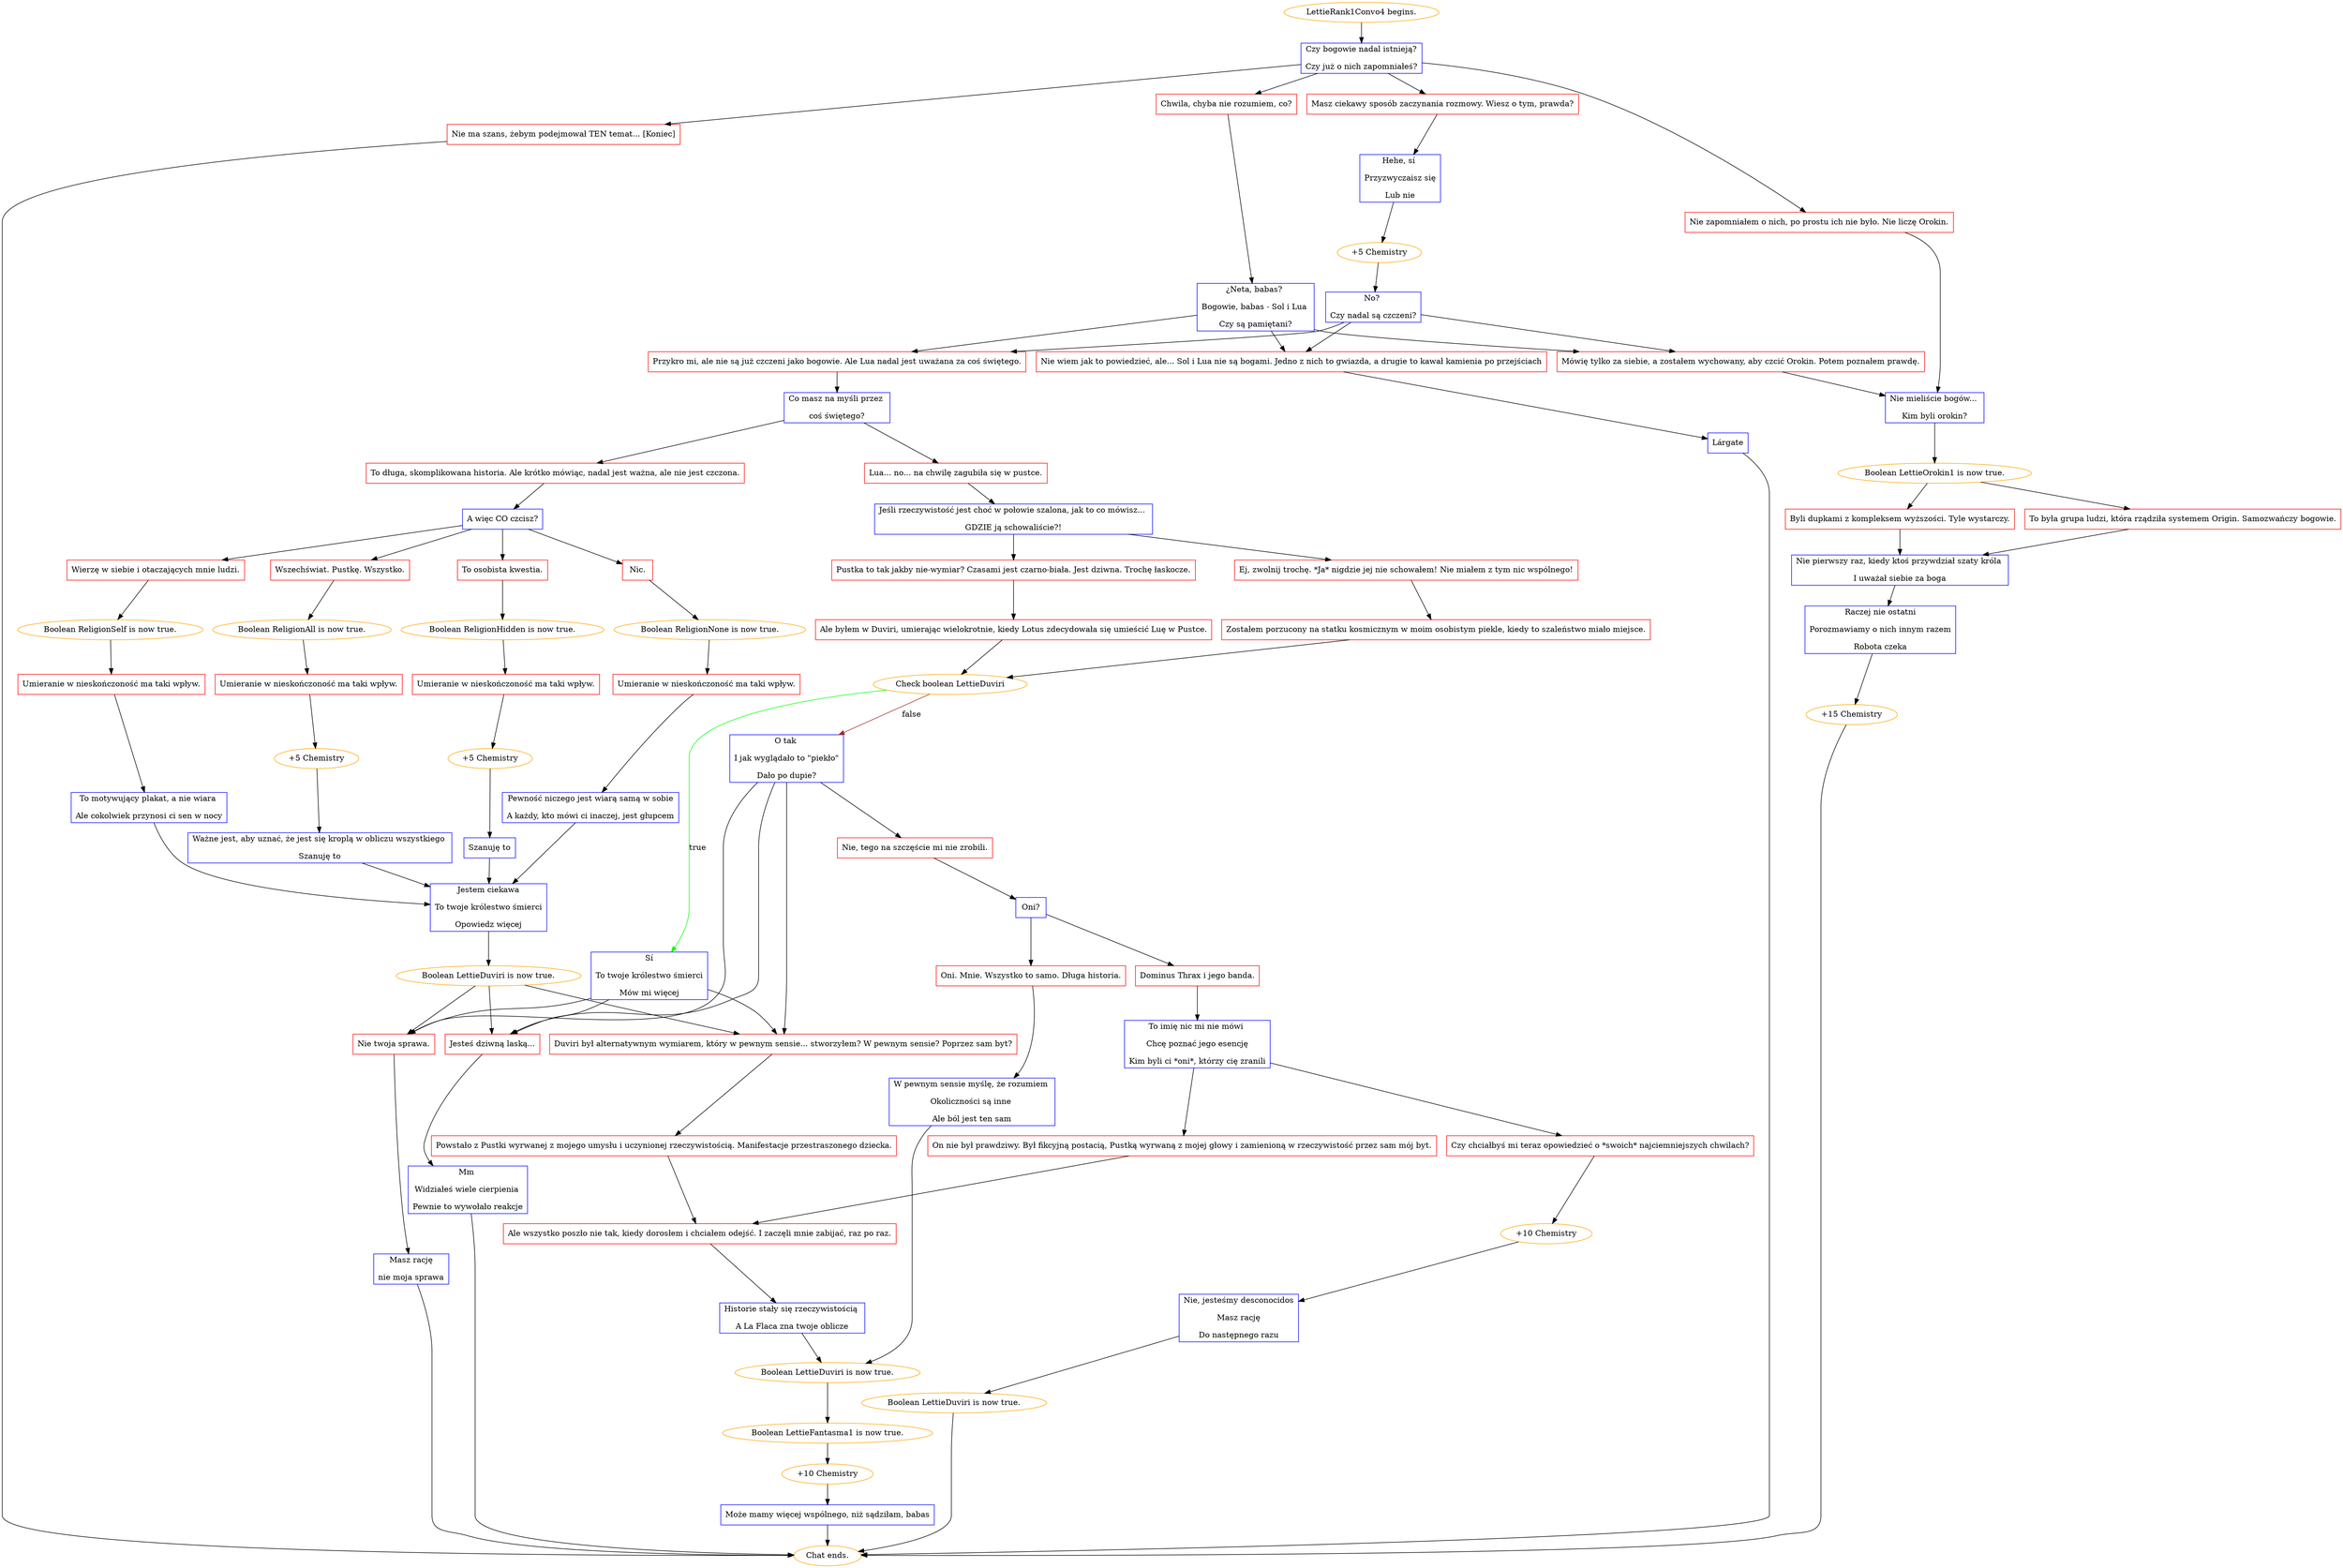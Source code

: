 digraph {
	"LettieRank1Convo4 begins." [color=orange];
		"LettieRank1Convo4 begins." -> j4224755359;
	j4224755359 [label="Czy bogowie nadal istnieją?
Czy już o nich zapomniałeś?",shape=box,color=blue];
		j4224755359 -> j2065042935;
		j4224755359 -> j3334931276;
		j4224755359 -> j2432367369;
		j4224755359 -> j2721667847;
	j2065042935 [label="Chwila, chyba nie rozumiem, co?",shape=box,color=red];
		j2065042935 -> j202560585;
	j3334931276 [label="Masz ciekawy sposób zaczynania rozmowy. Wiesz o tym, prawda?",shape=box,color=red];
		j3334931276 -> j2304632550;
	j2432367369 [label="Nie ma szans, żebym podejmował TEN temat... [Koniec]",shape=box,color=red];
		j2432367369 -> "Chat ends.";
	j2721667847 [label="Nie zapomniałem o nich, po prostu ich nie było. Nie liczę Orokin.",shape=box,color=red];
		j2721667847 -> j498178412;
	j202560585 [label="¿Neta, babas? 
Bogowie, babas - Sol i Lua 
Czy są pamiętani?",shape=box,color=blue];
		j202560585 -> j1604271772;
		j202560585 -> j1798790925;
		j202560585 -> j2420907121;
	j2304632550 [label="Hehe, sí 
Przyzwyczaisz się
Lub nie",shape=box,color=blue];
		j2304632550 -> j3414489881;
	"Chat ends." [color=orange];
	j498178412 [label="Nie mieliście bogów... 
Kim byli orokin?",shape=box,color=blue];
		j498178412 -> j2126616671;
	j1604271772 [label="Nie wiem jak to powiedzieć, ale... Sol i Lua nie są bogami. Jedno z nich to gwiazda, a drugie to kawał kamienia po przejściach",shape=box,color=red];
		j1604271772 -> j4236534637;
	j1798790925 [label="Przykro mi, ale nie są już czczeni jako bogowie. Ale Lua nadal jest uważana za coś świętego.",shape=box,color=red];
		j1798790925 -> j3617571425;
	j2420907121 [label="Mówię tylko za siebie, a zostałem wychowany, aby czcić Orokin. Potem poznałem prawdę.",shape=box,color=red];
		j2420907121 -> j498178412;
	j3414489881 [label="+5 Chemistry",color=orange];
		j3414489881 -> j1649946929;
	j2126616671 [label="Boolean LettieOrokin1 is now true.",color=orange];
		j2126616671 -> j1101644685;
		j2126616671 -> j3724618816;
	j4236534637 [label="Lárgate",shape=box,color=blue];
		j4236534637 -> "Chat ends.";
	j3617571425 [label="Co masz na myśli przez 
coś świętego?",shape=box,color=blue];
		j3617571425 -> j1359119664;
		j3617571425 -> j2033302033;
	j1649946929 [label="No? 
Czy nadal są czczeni?",shape=box,color=blue];
		j1649946929 -> j1604271772;
		j1649946929 -> j1798790925;
		j1649946929 -> j2420907121;
	j1101644685 [label="Byli dupkami z kompleksem wyższości. Tyle wystarczy.",shape=box,color=red];
		j1101644685 -> j272219066;
	j3724618816 [label="To była grupa ludzi, która rządziła systemem Origin. Samozwańczy bogowie.",shape=box,color=red];
		j3724618816 -> j272219066;
	j1359119664 [label="Lua... no... na chwilę zagubiła się w pustce.",shape=box,color=red];
		j1359119664 -> j388172430;
	j2033302033 [label="To długa, skomplikowana historia. Ale krótko mówiąc, nadal jest ważna, ale nie jest czczona.",shape=box,color=red];
		j2033302033 -> j1456604372;
	j272219066 [label="Nie pierwszy raz, kiedy ktoś przywdział szaty króla 
I uważał siebie za boga",shape=box,color=blue];
		j272219066 -> j1186954978;
	j388172430 [label="Jeśli rzeczywistość jest choć w połowie szalona, jak to co mówisz... 
GDZIE ją schowaliście?!",shape=box,color=blue];
		j388172430 -> j974321958;
		j388172430 -> j3235407505;
	j1456604372 [label="A więc CO czcisz?",shape=box,color=blue];
		j1456604372 -> j3226290061;
		j1456604372 -> j2463111329;
		j1456604372 -> j3926640411;
		j1456604372 -> j2466902284;
	j1186954978 [label="Raczej nie ostatni
Porozmawiamy o nich innym razem
Robota czeka",shape=box,color=blue];
		j1186954978 -> j374273682;
	j974321958 [label="Pustka to tak jakby nie-wymiar? Czasami jest czarno-biała. Jest dziwna. Trochę łaskocze.",shape=box,color=red];
		j974321958 -> j3425180014;
	j3235407505 [label="Ej, zwolnij trochę. *Ja* nigdzie jej nie schowałem! Nie miałem z tym nic wspólnego!",shape=box,color=red];
		j3235407505 -> j3362575084;
	j3226290061 [label="Wszechświat. Pustkę. Wszystko.",shape=box,color=red];
		j3226290061 -> j4243099677;
	j2463111329 [label="Nic.",shape=box,color=red];
		j2463111329 -> j2453953301;
	j3926640411 [label="Wierzę w siebie i otaczających mnie ludzi.",shape=box,color=red];
		j3926640411 -> j1033947873;
	j2466902284 [label="To osobista kwestia.",shape=box,color=red];
		j2466902284 -> j1958750588;
	j374273682 [label="+15 Chemistry",color=orange];
		j374273682 -> "Chat ends.";
	j3425180014 [label="Ale byłem w Duviri, umierając wielokrotnie, kiedy Lotus zdecydowała się umieścić Luę w Pustce.",shape=box,color=red];
		j3425180014 -> j1811373516;
	j3362575084 [label="Zostałem porzucony na statku kosmicznym w moim osobistym piekle, kiedy to szaleństwo miało miejsce.",shape=box,color=red];
		j3362575084 -> j1811373516;
	j4243099677 [label="Boolean ReligionAll is now true.",color=orange];
		j4243099677 -> j3935119391;
	j2453953301 [label="Boolean ReligionNone is now true.",color=orange];
		j2453953301 -> j480190494;
	j1033947873 [label="Boolean ReligionSelf is now true.",color=orange];
		j1033947873 -> j1097282133;
	j1958750588 [label="Boolean ReligionHidden is now true.",color=orange];
		j1958750588 -> j4278038952;
	j1811373516 [label="Check boolean LettieDuviri",color=orange];
		j1811373516 -> j3686208382 [label=true,color=green];
		j1811373516 -> j1723477871 [label=false,color=brown];
	j3935119391 [label="Umieranie w nieskończoność ma taki wpływ.",shape=box,color=red];
		j3935119391 -> j502248828;
	j480190494 [label="Umieranie w nieskończoność ma taki wpływ.",shape=box,color=red];
		j480190494 -> j30190225;
	j1097282133 [label="Umieranie w nieskończoność ma taki wpływ.",shape=box,color=red];
		j1097282133 -> j2388322323;
	j4278038952 [label="Umieranie w nieskończoność ma taki wpływ.",shape=box,color=red];
		j4278038952 -> j1265755298;
	j3686208382 [label="Sí
To twoje królestwo śmierci
Mów mi więcej",shape=box,color=blue];
		j3686208382 -> j2000282423;
		j3686208382 -> j4090571568;
		j3686208382 -> j766878540;
	j1723477871 [label="O tak 
I jak wyglądało to \"piekło\"
Dało po dupie?",shape=box,color=blue];
		j1723477871 -> j2000282423;
		j1723477871 -> j4090571568;
		j1723477871 -> j766878540;
		j1723477871 -> j2499490307;
	j502248828 [label="+5 Chemistry",color=orange];
		j502248828 -> j3547343826;
	j30190225 [label="Pewność niczego jest wiarą samą w sobie
A każdy, kto mówi ci inaczej, jest głupcem",shape=box,color=blue];
		j30190225 -> j2701082612;
	j2388322323 [label="To motywujący plakat, a nie wiara 
Ale cokolwiek przynosi ci sen w nocy",shape=box,color=blue];
		j2388322323 -> j2701082612;
	j1265755298 [label="+5 Chemistry",color=orange];
		j1265755298 -> j2942519848;
	j2000282423 [label="Duviri był alternatywnym wymiarem, który w pewnym sensie... stworzyłem? W pewnym sensie? Poprzez sam byt?",shape=box,color=red];
		j2000282423 -> j4072592912;
	j4090571568 [label="Jesteś dziwną laską...",shape=box,color=red];
		j4090571568 -> j815901868;
	j766878540 [label="Nie twoja sprawa.",shape=box,color=red];
		j766878540 -> j2586877143;
	j2499490307 [label="Nie, tego na szczęście mi nie zrobili.",shape=box,color=red];
		j2499490307 -> j1598077556;
	j3547343826 [label="Ważne jest, aby uznać, że jest się kroplą w obliczu wszystkiego 
Szanuję to",shape=box,color=blue];
		j3547343826 -> j2701082612;
	j2701082612 [label="Jestem ciekawa
To twoje królestwo śmierci
Opowiedz więcej",shape=box,color=blue];
		j2701082612 -> j547942567;
	j2942519848 [label="Szanuję to",shape=box,color=blue];
		j2942519848 -> j2701082612;
	j4072592912 [label="Powstało z Pustki wyrwanej z mojego umysłu i uczynionej rzeczywistością. Manifestacje przestraszonego dziecka.",shape=box,color=red];
		j4072592912 -> j104494677;
	j815901868 [label="Mm 
Widziałeś wiele cierpienia 
Pewnie to wywołało reakcje",shape=box,color=blue];
		j815901868 -> "Chat ends.";
	j2586877143 [label="Masz rację
nie moja sprawa",shape=box,color=blue];
		j2586877143 -> "Chat ends.";
	j1598077556 [label="Oni?",shape=box,color=blue];
		j1598077556 -> j1471791485;
		j1598077556 -> j62433796;
	j547942567 [label="Boolean LettieDuviri is now true.",color=orange];
		j547942567 -> j2000282423;
		j547942567 -> j4090571568;
		j547942567 -> j766878540;
	j104494677 [label="Ale wszystko poszło nie tak, kiedy dorosłem i chciałem odejść. I zaczęli mnie zabijać, raz po raz.",shape=box,color=red];
		j104494677 -> j625130409;
	j1471791485 [label="Dominus Thrax i jego banda.",shape=box,color=red];
		j1471791485 -> j507775692;
	j62433796 [label="Oni. Mnie. Wszystko to samo. Długa historia.",shape=box,color=red];
		j62433796 -> j940291827;
	j625130409 [label="Historie stały się rzeczywistością 
A La Flaca zna twoje oblicze",shape=box,color=blue];
		j625130409 -> j476163661;
	j507775692 [label="To imię nic mi nie mówi 
Chcę poznać jego esencję
Kim byli ci *oni*, którzy cię zranili",shape=box,color=blue];
		j507775692 -> j3732347724;
		j507775692 -> j437369789;
	j940291827 [label="W pewnym sensie myślę, że rozumiem 
Okoliczności są inne 
Ale ból jest ten sam",shape=box,color=blue];
		j940291827 -> j476163661;
	j476163661 [label="Boolean LettieDuviri is now true.",color=orange];
		j476163661 -> j2697191741;
	j3732347724 [label="On nie był prawdziwy. Był fikcyjną postacią, Pustką wyrwaną z mojej głowy i zamienioną w rzeczywistość przez sam mój byt.",shape=box,color=red];
		j3732347724 -> j104494677;
	j437369789 [label="Czy chciałbyś mi teraz opowiedzieć o *swoich* najciemniejszych chwilach?",shape=box,color=red];
		j437369789 -> j1164495826;
	j2697191741 [label="Boolean LettieFantasma1 is now true.",color=orange];
		j2697191741 -> j1358412499;
	j1164495826 [label="+10 Chemistry",color=orange];
		j1164495826 -> j1167995018;
	j1358412499 [label="+10 Chemistry",color=orange];
		j1358412499 -> j1682030308;
	j1167995018 [label="Nie, jesteśmy desconocidos
Masz rację
Do następnego razu",shape=box,color=blue];
		j1167995018 -> j2620081815;
	j1682030308 [label="Może mamy więcej wspólnego, niż sądziłam, babas",shape=box,color=blue];
		j1682030308 -> "Chat ends.";
	j2620081815 [label="Boolean LettieDuviri is now true.",color=orange];
		j2620081815 -> "Chat ends.";
}
